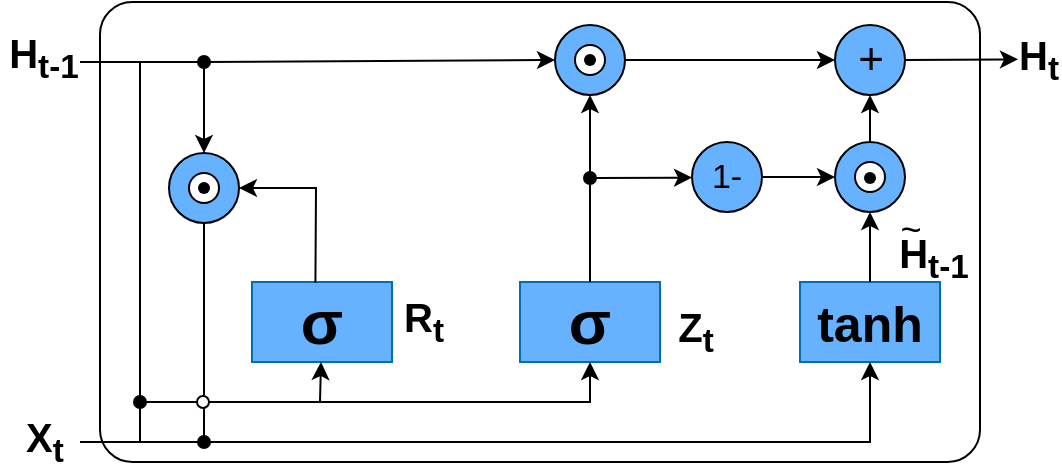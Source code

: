 <mxfile version="21.2.9" type="device">
  <diagram name="第 1 页" id="3r9YaWaakME6yysbJrob">
    <mxGraphModel dx="1964" dy="661" grid="1" gridSize="10" guides="1" tooltips="1" connect="1" arrows="1" fold="1" page="1" pageScale="1" pageWidth="827" pageHeight="1169" math="0" shadow="0">
      <root>
        <mxCell id="0" />
        <mxCell id="1" parent="0" />
        <mxCell id="KlvYjBIEAxtw_dAIa6z8-1" value="" style="rounded=1;whiteSpace=wrap;html=1;arcSize=7;" parent="1" vertex="1">
          <mxGeometry x="100" y="500" width="440" height="230" as="geometry" />
        </mxCell>
        <mxCell id="KlvYjBIEAxtw_dAIa6z8-5" value="&lt;font style=&quot;font-size: 31px;&quot;&gt;σ&lt;/font&gt;" style="rounded=0;whiteSpace=wrap;html=1;fillColor=#66B2FF;fontColor=#000000;strokeColor=#006EAF;fontStyle=1" parent="1" vertex="1">
          <mxGeometry x="310" y="640" width="70" height="40" as="geometry" />
        </mxCell>
        <mxCell id="KlvYjBIEAxtw_dAIa6z8-6" value="&lt;font style=&quot;font-size: 31px;&quot;&gt;σ&lt;/font&gt;" style="rounded=0;whiteSpace=wrap;html=1;fillColor=#66B2FF;fontColor=#000000;strokeColor=#006EAF;fontStyle=1" parent="1" vertex="1">
          <mxGeometry x="176" y="640" width="70" height="40" as="geometry" />
        </mxCell>
        <mxCell id="KlvYjBIEAxtw_dAIa6z8-7" value="&lt;font style=&quot;font-size: 25px;&quot;&gt;&lt;b&gt;&lt;font style=&quot;font-size: 25px;&quot;&gt;tan&lt;/font&gt;&lt;font style=&quot;font-size: 25px;&quot;&gt;h&lt;/font&gt;&lt;/b&gt;&lt;/font&gt;" style="rounded=0;whiteSpace=wrap;html=1;fillColor=#66B2FF;fontColor=#000000;strokeColor=#006EAF;fontStyle=0" parent="1" vertex="1">
          <mxGeometry x="450" y="640" width="70" height="40" as="geometry" />
        </mxCell>
        <mxCell id="b85CPbSg9QXuK_ljiYh1-4" value="&lt;font style=&quot;font-size: 20px;&quot;&gt;&lt;b style=&quot;border-color: var(--border-color);&quot;&gt;H&lt;sub style=&quot;border-color: var(--border-color);&quot;&gt;t-1&lt;/sub&gt;&lt;/b&gt;&lt;/font&gt;" style="text;html=1;strokeColor=none;fillColor=none;align=center;verticalAlign=middle;whiteSpace=wrap;rounded=0;fontStyle=1;fontSize=17;" parent="1" vertex="1">
          <mxGeometry x="50" y="515.25" width="44" height="26" as="geometry" />
        </mxCell>
        <mxCell id="b85CPbSg9QXuK_ljiYh1-7" value="" style="endArrow=classic;html=1;rounded=0;entryX=0;entryY=0.5;entryDx=0;entryDy=0;" parent="1" target="b85CPbSg9QXuK_ljiYh1-8" edge="1">
          <mxGeometry width="50" height="50" relative="1" as="geometry">
            <mxPoint x="152" y="530" as="sourcePoint" />
            <mxPoint x="180" y="530" as="targetPoint" />
          </mxGeometry>
        </mxCell>
        <mxCell id="b85CPbSg9QXuK_ljiYh1-8" value="" style="ellipse;whiteSpace=wrap;html=1;aspect=fixed;fillColor=#66B2FF;" parent="1" vertex="1">
          <mxGeometry x="327.5" y="511.5" width="35" height="35" as="geometry" />
        </mxCell>
        <mxCell id="b85CPbSg9QXuK_ljiYh1-12" value="" style="ellipse;whiteSpace=wrap;html=1;aspect=fixed;" parent="1" vertex="1">
          <mxGeometry x="337.5" y="521.5" width="15" height="15" as="geometry" />
        </mxCell>
        <mxCell id="b85CPbSg9QXuK_ljiYh1-9" value="" style="shape=waypoint;sketch=0;fillStyle=solid;size=6;pointerEvents=1;points=[];fillColor=none;resizable=0;rotatable=0;perimeter=centerPerimeter;snapToPoint=1;" parent="1" vertex="1">
          <mxGeometry x="335" y="519" width="20" height="20" as="geometry" />
        </mxCell>
        <mxCell id="b85CPbSg9QXuK_ljiYh1-16" value="&lt;b style=&quot;font-size: 20px;&quot;&gt;H&lt;sub&gt;t-1&lt;/sub&gt;&lt;/b&gt;" style="text;html=1;strokeColor=none;fillColor=none;align=center;verticalAlign=middle;whiteSpace=wrap;rounded=0;" parent="1" vertex="1">
          <mxGeometry x="486.5" y="613" width="60" height="30" as="geometry" />
        </mxCell>
        <mxCell id="b85CPbSg9QXuK_ljiYh1-20" value="&lt;font style=&quot;font-size: 18px;&quot;&gt;~&lt;/font&gt;" style="text;html=1;strokeColor=none;fillColor=none;align=center;verticalAlign=middle;whiteSpace=wrap;rounded=0;" parent="1" vertex="1">
          <mxGeometry x="461.5" y="598" width="87" height="31" as="geometry" />
        </mxCell>
        <mxCell id="b85CPbSg9QXuK_ljiYh1-21" value="" style="endArrow=classic;html=1;rounded=0;entryX=0.5;entryY=1;entryDx=0;entryDy=0;" parent="1" target="KlvYjBIEAxtw_dAIa6z8-7" edge="1">
          <mxGeometry width="50" height="50" relative="1" as="geometry">
            <mxPoint x="150" y="720" as="sourcePoint" />
            <mxPoint x="485" y="750" as="targetPoint" />
            <Array as="points">
              <mxPoint x="200" y="720" />
              <mxPoint x="360" y="720" />
              <mxPoint x="485" y="720" />
            </Array>
          </mxGeometry>
        </mxCell>
        <mxCell id="b85CPbSg9QXuK_ljiYh1-23" value="&lt;b style=&quot;font-size: 20px;&quot;&gt;X&lt;sub&gt;t&lt;/sub&gt;&lt;/b&gt;" style="text;html=1;strokeColor=none;fillColor=none;align=center;verticalAlign=middle;whiteSpace=wrap;rounded=0;" parent="1" vertex="1">
          <mxGeometry x="54.5" y="703" width="35" height="33" as="geometry" />
        </mxCell>
        <mxCell id="b85CPbSg9QXuK_ljiYh1-24" value="&lt;font style=&quot;font-size: 22px;&quot;&gt;+&lt;/font&gt;" style="ellipse;whiteSpace=wrap;html=1;aspect=fixed;fillColor=#66B2FF;" parent="1" vertex="1">
          <mxGeometry x="467.5" y="511.5" width="35" height="35" as="geometry" />
        </mxCell>
        <mxCell id="b85CPbSg9QXuK_ljiYh1-25" value="" style="endArrow=classic;html=1;rounded=0;exitX=1;exitY=0.5;exitDx=0;exitDy=0;entryX=0;entryY=0.5;entryDx=0;entryDy=0;" parent="1" source="b85CPbSg9QXuK_ljiYh1-8" target="b85CPbSg9QXuK_ljiYh1-24" edge="1">
          <mxGeometry width="50" height="50" relative="1" as="geometry">
            <mxPoint x="260" y="650" as="sourcePoint" />
            <mxPoint x="310" y="600" as="targetPoint" />
          </mxGeometry>
        </mxCell>
        <mxCell id="b85CPbSg9QXuK_ljiYh1-26" value="" style="endArrow=classic;html=1;rounded=0;exitX=1;exitY=0.5;exitDx=0;exitDy=0;" parent="1" source="b85CPbSg9QXuK_ljiYh1-24" target="b85CPbSg9QXuK_ljiYh1-27" edge="1">
          <mxGeometry width="50" height="50" relative="1" as="geometry">
            <mxPoint x="260" y="650" as="sourcePoint" />
            <mxPoint x="580" y="530" as="targetPoint" />
          </mxGeometry>
        </mxCell>
        <mxCell id="b85CPbSg9QXuK_ljiYh1-27" value="&lt;b style=&quot;font-size: 20px;&quot;&gt;H&lt;sub&gt;t&lt;/sub&gt;&lt;/b&gt;" style="text;html=1;strokeColor=none;fillColor=none;align=center;verticalAlign=middle;whiteSpace=wrap;rounded=0;" parent="1" vertex="1">
          <mxGeometry x="559" y="517.25" width="21" height="22.75" as="geometry" />
        </mxCell>
        <mxCell id="b85CPbSg9QXuK_ljiYh1-28" value="" style="ellipse;whiteSpace=wrap;html=1;aspect=fixed;fillColor=#66B2FF;" parent="1" vertex="1">
          <mxGeometry x="467.5" y="570" width="35" height="35" as="geometry" />
        </mxCell>
        <mxCell id="b85CPbSg9QXuK_ljiYh1-29" value="" style="ellipse;whiteSpace=wrap;html=1;aspect=fixed;" parent="1" vertex="1">
          <mxGeometry x="477.5" y="580" width="15" height="15" as="geometry" />
        </mxCell>
        <mxCell id="b85CPbSg9QXuK_ljiYh1-30" value="" style="shape=waypoint;sketch=0;fillStyle=solid;size=6;pointerEvents=1;points=[];fillColor=none;resizable=0;rotatable=0;perimeter=centerPerimeter;snapToPoint=1;" parent="1" vertex="1">
          <mxGeometry x="475" y="578" width="20" height="20" as="geometry" />
        </mxCell>
        <mxCell id="b85CPbSg9QXuK_ljiYh1-31" value="" style="endArrow=classic;html=1;rounded=0;exitX=0.5;exitY=0;exitDx=0;exitDy=0;entryX=0.5;entryY=1;entryDx=0;entryDy=0;" parent="1" source="b85CPbSg9QXuK_ljiYh1-28" target="b85CPbSg9QXuK_ljiYh1-24" edge="1">
          <mxGeometry width="50" height="50" relative="1" as="geometry">
            <mxPoint x="260" y="650" as="sourcePoint" />
            <mxPoint x="483" y="550" as="targetPoint" />
          </mxGeometry>
        </mxCell>
        <mxCell id="b85CPbSg9QXuK_ljiYh1-32" value="" style="endArrow=classic;html=1;rounded=0;exitX=0.5;exitY=0;exitDx=0;exitDy=0;entryX=0.5;entryY=1;entryDx=0;entryDy=0;" parent="1" source="KlvYjBIEAxtw_dAIa6z8-7" target="b85CPbSg9QXuK_ljiYh1-28" edge="1">
          <mxGeometry width="50" height="50" relative="1" as="geometry">
            <mxPoint x="270" y="660" as="sourcePoint" />
            <mxPoint x="320" y="610" as="targetPoint" />
          </mxGeometry>
        </mxCell>
        <mxCell id="b85CPbSg9QXuK_ljiYh1-33" value="&lt;font style=&quot;font-size: 17px;&quot;&gt;1-&lt;/font&gt;" style="ellipse;whiteSpace=wrap;html=1;aspect=fixed;fillColor=#66B2FF;" parent="1" vertex="1">
          <mxGeometry x="396" y="570" width="35" height="35" as="geometry" />
        </mxCell>
        <mxCell id="b85CPbSg9QXuK_ljiYh1-34" value="" style="endArrow=classic;html=1;rounded=0;exitX=1;exitY=0.5;exitDx=0;exitDy=0;entryX=0;entryY=0.5;entryDx=0;entryDy=0;" parent="1" source="b85CPbSg9QXuK_ljiYh1-33" target="b85CPbSg9QXuK_ljiYh1-28" edge="1">
          <mxGeometry width="50" height="50" relative="1" as="geometry">
            <mxPoint x="280" y="670" as="sourcePoint" />
            <mxPoint x="330" y="620" as="targetPoint" />
          </mxGeometry>
        </mxCell>
        <mxCell id="b85CPbSg9QXuK_ljiYh1-35" value="" style="endArrow=classic;html=1;rounded=0;exitX=0.5;exitY=0;exitDx=0;exitDy=0;entryX=0.5;entryY=1;entryDx=0;entryDy=0;" parent="1" source="KlvYjBIEAxtw_dAIa6z8-5" target="b85CPbSg9QXuK_ljiYh1-8" edge="1">
          <mxGeometry width="50" height="50" relative="1" as="geometry">
            <mxPoint x="280" y="670" as="sourcePoint" />
            <mxPoint x="330" y="620" as="targetPoint" />
          </mxGeometry>
        </mxCell>
        <mxCell id="b85CPbSg9QXuK_ljiYh1-38" value="" style="endArrow=classic;html=1;rounded=0;exitX=0.453;exitY=0.008;exitDx=0;exitDy=0;exitPerimeter=0;entryX=1;entryY=0.5;entryDx=0;entryDy=0;" parent="1" source="KlvYjBIEAxtw_dAIa6z8-6" target="b85CPbSg9QXuK_ljiYh1-39" edge="1">
          <mxGeometry width="50" height="50" relative="1" as="geometry">
            <mxPoint x="130" y="745" as="sourcePoint" />
            <mxPoint x="230" y="615" as="targetPoint" />
            <Array as="points">
              <mxPoint x="208" y="593" />
            </Array>
          </mxGeometry>
        </mxCell>
        <mxCell id="b85CPbSg9QXuK_ljiYh1-39" value="" style="ellipse;whiteSpace=wrap;html=1;aspect=fixed;fillColor=#66B2FF;" parent="1" vertex="1">
          <mxGeometry x="134.5" y="575.5" width="35" height="35" as="geometry" />
        </mxCell>
        <mxCell id="b85CPbSg9QXuK_ljiYh1-40" value="" style="ellipse;whiteSpace=wrap;html=1;aspect=fixed;" parent="1" vertex="1">
          <mxGeometry x="144.5" y="585.5" width="15" height="15" as="geometry" />
        </mxCell>
        <mxCell id="b85CPbSg9QXuK_ljiYh1-41" value="" style="shape=waypoint;sketch=0;fillStyle=solid;size=6;pointerEvents=1;points=[];fillColor=none;resizable=0;rotatable=0;perimeter=centerPerimeter;snapToPoint=1;" parent="1" vertex="1">
          <mxGeometry x="142" y="583" width="20" height="20" as="geometry" />
        </mxCell>
        <mxCell id="b85CPbSg9QXuK_ljiYh1-42" value="" style="endArrow=classic;html=1;rounded=0;entryX=0.5;entryY=1;entryDx=0;entryDy=0;" parent="1" target="KlvYjBIEAxtw_dAIa6z8-5" edge="1">
          <mxGeometry width="50" height="50" relative="1" as="geometry">
            <mxPoint x="120" y="700" as="sourcePoint" />
            <mxPoint x="240" y="660" as="targetPoint" />
            <Array as="points">
              <mxPoint x="120" y="700" />
              <mxPoint x="345" y="700" />
            </Array>
          </mxGeometry>
        </mxCell>
        <mxCell id="b85CPbSg9QXuK_ljiYh1-44" value="" style="endArrow=classic;html=1;rounded=0;entryX=0;entryY=0.5;entryDx=0;entryDy=0;startArrow=oval;startFill=1;" parent="1" edge="1">
          <mxGeometry width="50" height="50" relative="1" as="geometry">
            <mxPoint x="345" y="588" as="sourcePoint" />
            <mxPoint x="396" y="587.81" as="targetPoint" />
          </mxGeometry>
        </mxCell>
        <mxCell id="b85CPbSg9QXuK_ljiYh1-46" value="&lt;b style=&quot;font-size: 20px;&quot;&gt;Z&lt;sub&gt;t&lt;/sub&gt;&lt;/b&gt;" style="text;html=1;strokeColor=none;fillColor=none;align=center;verticalAlign=middle;whiteSpace=wrap;rounded=0;" parent="1" vertex="1">
          <mxGeometry x="367.75" y="650" width="60" height="30" as="geometry" />
        </mxCell>
        <mxCell id="b85CPbSg9QXuK_ljiYh1-50" value="" style="endArrow=oval;html=1;rounded=0;endFill=1;" parent="1" edge="1">
          <mxGeometry width="50" height="50" relative="1" as="geometry">
            <mxPoint x="120" y="530" as="sourcePoint" />
            <mxPoint x="120" y="700" as="targetPoint" />
            <Array as="points" />
          </mxGeometry>
        </mxCell>
        <mxCell id="b85CPbSg9QXuK_ljiYh1-52" value="" style="endArrow=none;html=1;rounded=0;exitX=0.5;exitY=0;exitDx=0;exitDy=0;endFill=0;startArrow=classic;startFill=1;" parent="1" source="b85CPbSg9QXuK_ljiYh1-39" edge="1">
          <mxGeometry width="50" height="50" relative="1" as="geometry">
            <mxPoint x="140" y="660" as="sourcePoint" />
            <mxPoint x="152" y="530" as="targetPoint" />
          </mxGeometry>
        </mxCell>
        <mxCell id="b85CPbSg9QXuK_ljiYh1-53" value="" style="endArrow=oval;html=1;rounded=0;exitX=0.5;exitY=1;exitDx=0;exitDy=0;endFill=1;" parent="1" source="b85CPbSg9QXuK_ljiYh1-39" edge="1">
          <mxGeometry width="50" height="50" relative="1" as="geometry">
            <mxPoint x="200" y="710" as="sourcePoint" />
            <mxPoint x="152" y="720" as="targetPoint" />
          </mxGeometry>
        </mxCell>
        <mxCell id="b85CPbSg9QXuK_ljiYh1-70" value="" style="endArrow=none;html=1;rounded=0;endFill=0;" parent="1" edge="1">
          <mxGeometry width="50" height="50" relative="1" as="geometry">
            <mxPoint x="90" y="720" as="sourcePoint" />
            <mxPoint x="150" y="720" as="targetPoint" />
          </mxGeometry>
        </mxCell>
        <mxCell id="gWSoh0KENxB9iUJAKW8q-2" value="&lt;b style=&quot;font-size: 20px;&quot;&gt;R&lt;sub&gt;t&lt;/sub&gt;&lt;/b&gt;" style="text;html=1;strokeColor=none;fillColor=none;align=center;verticalAlign=middle;whiteSpace=wrap;rounded=0;" parent="1" vertex="1">
          <mxGeometry x="232.12" y="645" width="60" height="30" as="geometry" />
        </mxCell>
        <mxCell id="gWSoh0KENxB9iUJAKW8q-16" value="" style="endArrow=oval;html=1;rounded=0;entryDx=0;entryDy=0;endFill=1;" parent="1" edge="1">
          <mxGeometry width="50" height="50" relative="1" as="geometry">
            <mxPoint x="90" y="530" as="sourcePoint" />
            <mxPoint x="152" y="530" as="targetPoint" />
          </mxGeometry>
        </mxCell>
        <mxCell id="gWSoh0KENxB9iUJAKW8q-17" value="" style="endArrow=classic;html=1;rounded=0;" parent="1" target="KlvYjBIEAxtw_dAIa6z8-6" edge="1">
          <mxGeometry width="50" height="50" relative="1" as="geometry">
            <mxPoint x="210" y="700" as="sourcePoint" />
            <mxPoint x="320" y="620" as="targetPoint" />
          </mxGeometry>
        </mxCell>
        <mxCell id="gWSoh0KENxB9iUJAKW8q-21" value="" style="ellipse;whiteSpace=wrap;html=1;aspect=fixed;" parent="1" vertex="1">
          <mxGeometry x="148.5" y="697" width="6" height="6" as="geometry" />
        </mxCell>
        <mxCell id="TC52vZMKXn-c3aR4Fxmj-6" value="" style="endArrow=none;html=1;rounded=0;" parent="1" edge="1">
          <mxGeometry width="50" height="50" relative="1" as="geometry">
            <mxPoint x="120" y="720" as="sourcePoint" />
            <mxPoint x="120" y="700" as="targetPoint" />
          </mxGeometry>
        </mxCell>
      </root>
    </mxGraphModel>
  </diagram>
</mxfile>
